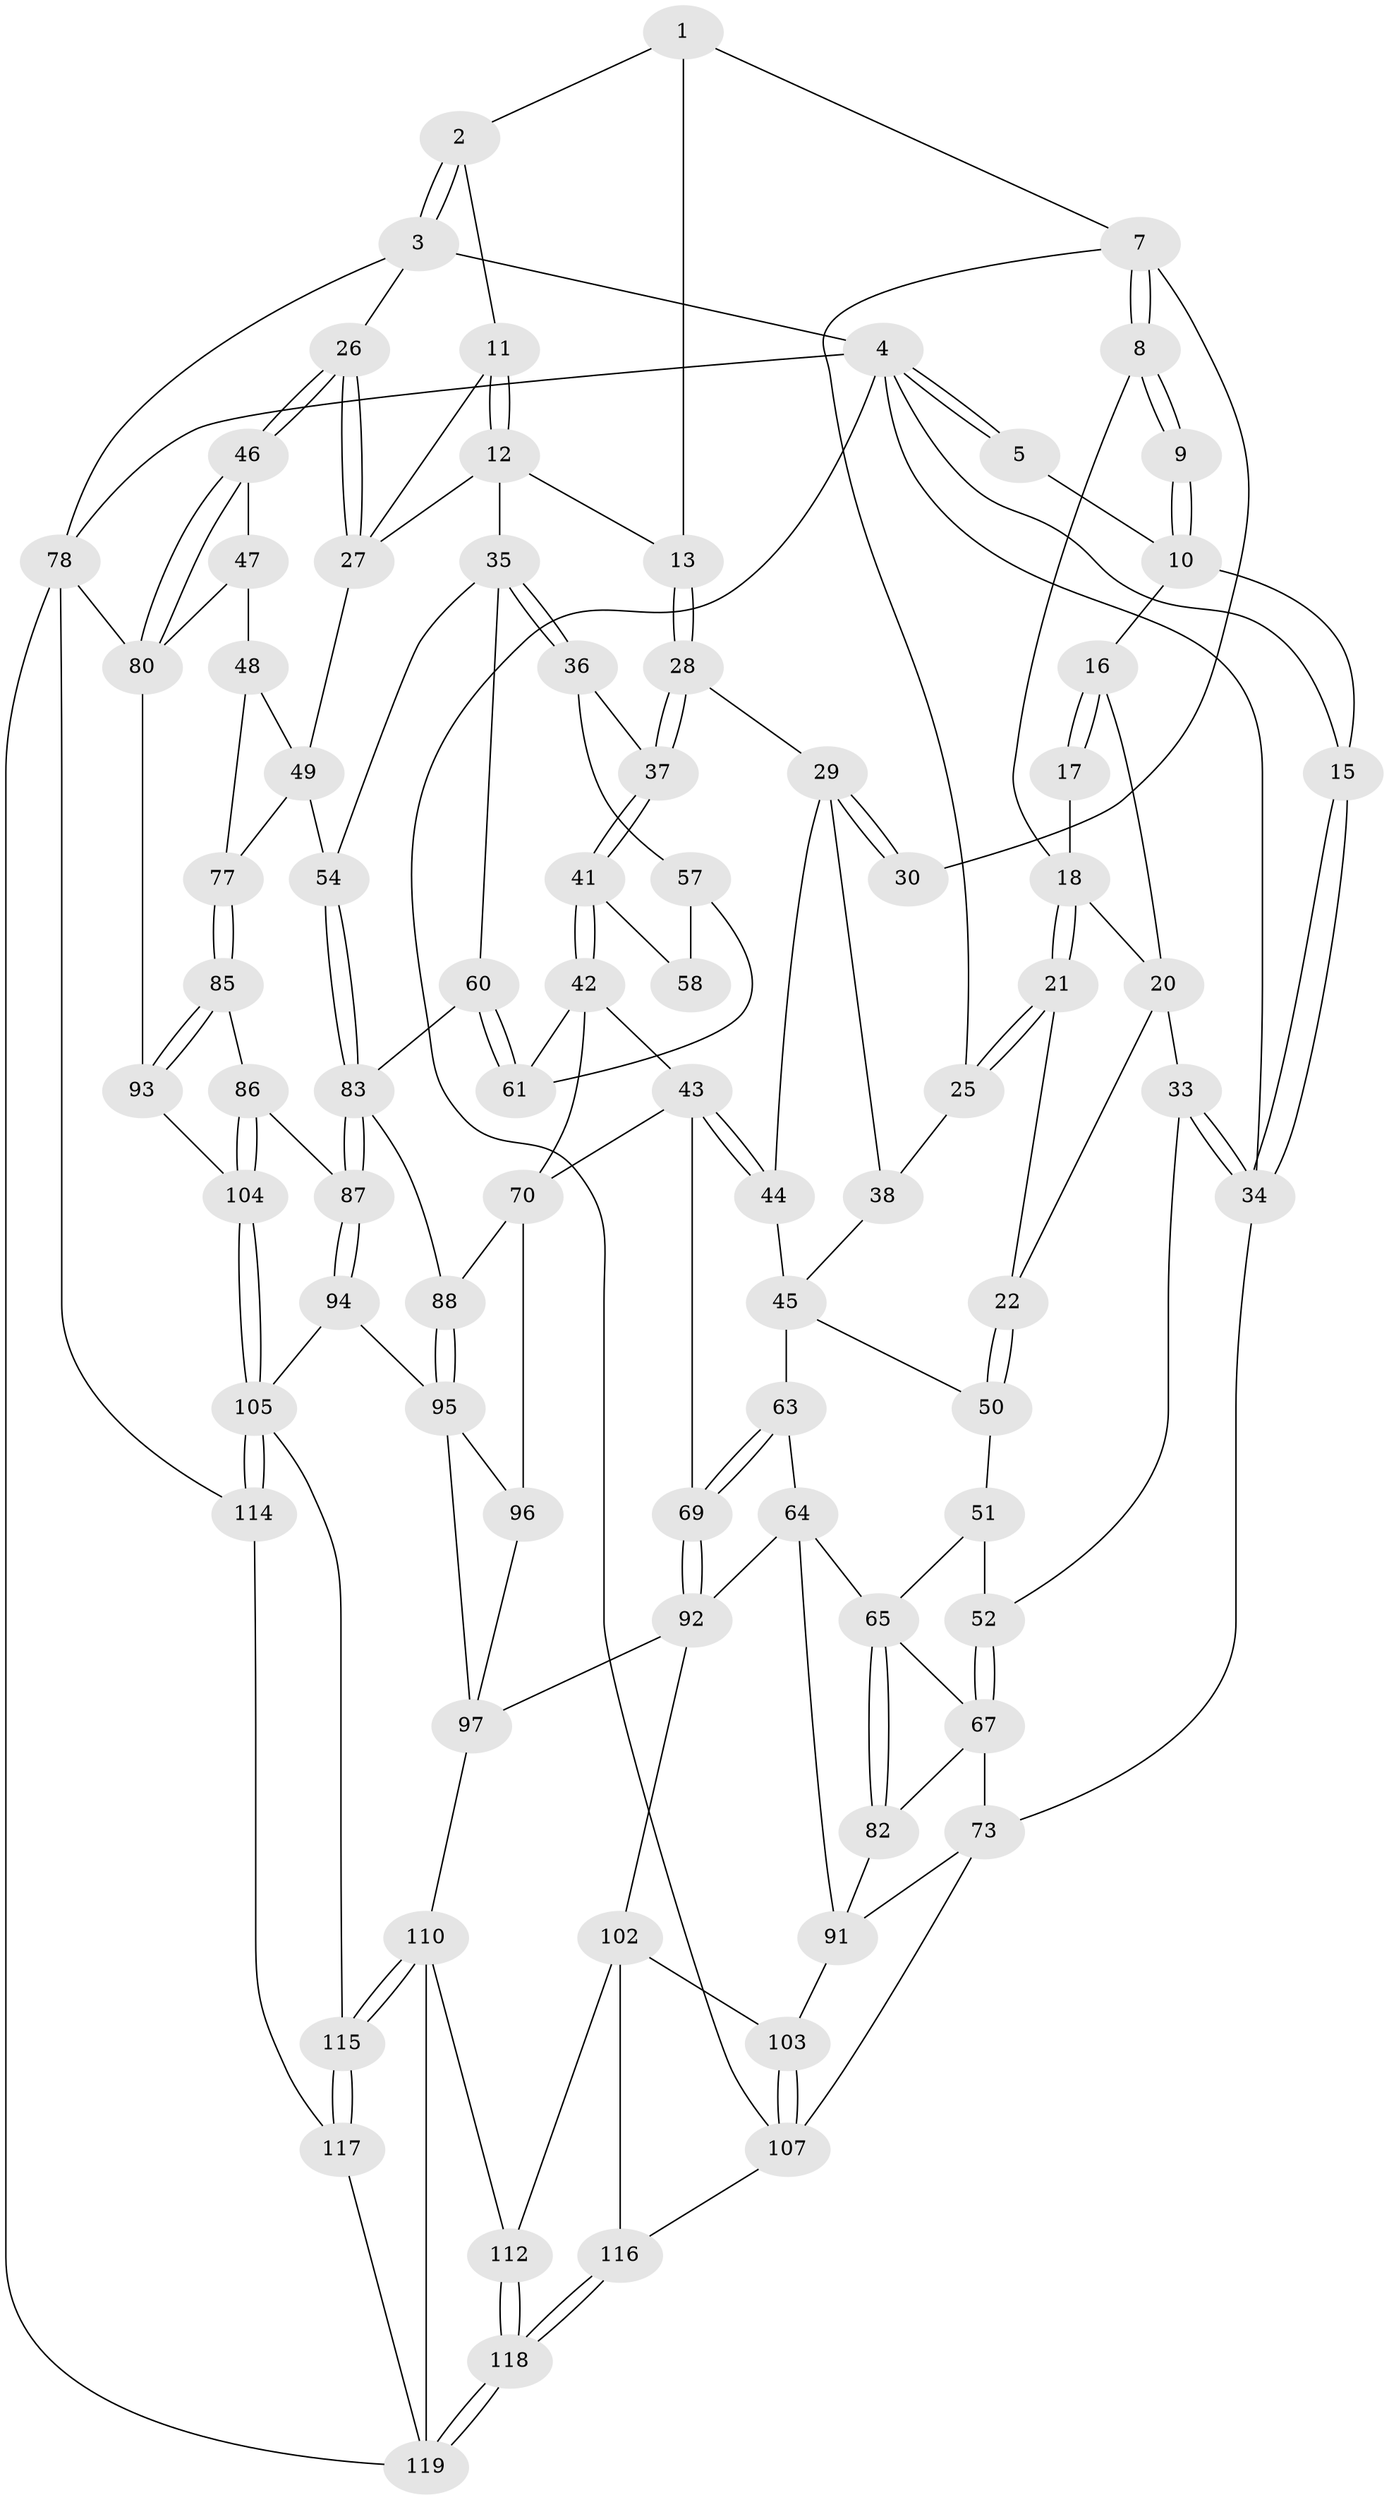 // Generated by graph-tools (version 1.1) at 2025/24/03/03/25 07:24:34]
// undirected, 84 vertices, 183 edges
graph export_dot {
graph [start="1"]
  node [color=gray90,style=filled];
  1 [pos="+0.5432757282333099+0",super="+6"];
  2 [pos="+0.7118976037192393+0"];
  3 [pos="+1+0"];
  4 [pos="+0+0",super="+81"];
  5 [pos="+0.2820827836232716+0"];
  7 [pos="+0.3316562335425213+0.10732635905780076",super="+24"];
  8 [pos="+0.29425900582679976+0.0771806963246114"];
  9 [pos="+0.28486879673483323+0.06693972215283842"];
  10 [pos="+0.28240884765852997+0.03940115001782386",super="+14"];
  11 [pos="+0.6891675174190138+0.10402769383907477"];
  12 [pos="+0.661586483107202+0.15726750646591856",super="+32"];
  13 [pos="+0.49794377920377125+0.10022712946348435"];
  15 [pos="+0+0"];
  16 [pos="+0.1420653630353676+0.10403319279013629"];
  17 [pos="+0.1822278257516141+0.09780137418593485"];
  18 [pos="+0.23102069112602117+0.16785845300164948",super="+19"];
  20 [pos="+0.16229162370527156+0.2005983063367876",super="+23"];
  21 [pos="+0.27114790140688727+0.25728508385456916"];
  22 [pos="+0.2095774620329131+0.25683991431707265"];
  25 [pos="+0.2926870996904682+0.26128348971307064"];
  26 [pos="+1+0"];
  27 [pos="+0.9411398549153432+0.07964348397239106",super="+31"];
  28 [pos="+0.48163283244292976+0.2019435280145977"];
  29 [pos="+0.46298380383012705+0.21073877198665053",super="+39"];
  30 [pos="+0.38426189599709537+0.21977429956784064"];
  33 [pos="+0+0.2839651174942427"];
  34 [pos="+0+0.27481772472449006",super="+74"];
  35 [pos="+0.6762986829440759+0.2385479836040553",super="+55"];
  36 [pos="+0.6523230215873697+0.25477452048155647"];
  37 [pos="+0.4829648185848346+0.20456245487407665"];
  38 [pos="+0.4042106777895395+0.2605247612066911",super="+40"];
  41 [pos="+0.5068565891002301+0.28692066191936666"];
  42 [pos="+0.4748058577591975+0.3323429843796988",super="+62"];
  43 [pos="+0.42426057782004173+0.35457285023584706",super="+68"];
  44 [pos="+0.40470056019728745+0.3365229527914979"];
  45 [pos="+0.3047945691647039+0.29349577530167265",super="+56"];
  46 [pos="+1+0.10729780093716314"];
  47 [pos="+0.909086734675995+0.3345329728190989",super="+75"];
  48 [pos="+0.8600319780551784+0.3431535509232991",super="+76"];
  49 [pos="+0.8484690210506043+0.34333666550905706",super="+53"];
  50 [pos="+0.17898847916804855+0.3174964782241196"];
  51 [pos="+0.17690913788433454+0.3210375858164752"];
  52 [pos="+0.09430435734791148+0.33256448714935205"];
  54 [pos="+0.7803665252410038+0.4008773104308483"];
  57 [pos="+0.6496331067985891+0.2573205225840227",super="+59"];
  58 [pos="+0.5195958142520227+0.2891724099271583"];
  60 [pos="+0.644168981891068+0.42594112258482175"];
  61 [pos="+0.5966955981817826+0.40217099263293166"];
  63 [pos="+0.2642970350194313+0.4148422165693306"];
  64 [pos="+0.2454453514914627+0.4217110731496396",super="+90"];
  65 [pos="+0.22141414318982905+0.41895363935214275",super="+66"];
  67 [pos="+0.14195746249086488+0.4021943439575606",super="+72"];
  69 [pos="+0.40322403375445454+0.4906525755333315"];
  70 [pos="+0.4881943351825477+0.5011660675015154",super="+71"];
  73 [pos="+0+0.5127031474665689",super="+101"];
  77 [pos="+0.8385046437559528+0.4965847940193729"];
  78 [pos="+1+1",super="+79"];
  80 [pos="+1+0.6391817136944724",super="+89"];
  82 [pos="+0.11000596149642582+0.5411551921473694"];
  83 [pos="+0.7249618344377462+0.5121586207182388",super="+84"];
  85 [pos="+0.8287442552492333+0.5144375690078521"];
  86 [pos="+0.792409182877282+0.5784701323201541"];
  87 [pos="+0.791883481092155+0.578679495804777"];
  88 [pos="+0.6188604701898679+0.5554471092305489"];
  91 [pos="+0.13525784772782387+0.5611759451905032",super="+100"];
  92 [pos="+0.24850491314155895+0.5812749015116601",super="+98"];
  93 [pos="+1+0.6261644889217818"];
  94 [pos="+0.7159166778251971+0.7054314554572914"];
  95 [pos="+0.637549030683544+0.6788664927419368",super="+99"];
  96 [pos="+0.43764633397877684+0.5192910771230038"];
  97 [pos="+0.33597410761489477+0.6622524501103054",super="+109"];
  102 [pos="+0.23223219976398163+0.7434856865777535",super="+113"];
  103 [pos="+0.2044858861791646+0.7484532039563343"];
  104 [pos="+0.9678992990556462+0.6288022139920283"];
  105 [pos="+0.7609026922223234+0.7548421212293642",super="+106"];
  107 [pos="+0+0.948958540021196",super="+108"];
  110 [pos="+0.4700236361218496+0.8116866298000115",super="+111"];
  112 [pos="+0.35600362869463337+0.8415596123280781"];
  114 [pos="+0.8401715088407532+0.8505352551529602"];
  115 [pos="+0.6118179885167093+0.900002458688651"];
  116 [pos="+0+1"];
  117 [pos="+0.6635775166810123+1"];
  118 [pos="+0.23849178809101873+1"];
  119 [pos="+0.4610860299466403+1",super="+120"];
  1 -- 2;
  1 -- 13;
  1 -- 7;
  2 -- 3;
  2 -- 3;
  2 -- 11;
  3 -- 4;
  3 -- 26;
  3 -- 78;
  4 -- 5;
  4 -- 5;
  4 -- 15;
  4 -- 107;
  4 -- 78;
  4 -- 34;
  5 -- 10;
  7 -- 8;
  7 -- 8;
  7 -- 25;
  7 -- 30;
  8 -- 9;
  8 -- 9;
  8 -- 18;
  9 -- 10;
  9 -- 10;
  10 -- 16;
  10 -- 15;
  11 -- 12;
  11 -- 12;
  11 -- 27;
  12 -- 13;
  12 -- 35;
  12 -- 27;
  13 -- 28;
  13 -- 28;
  15 -- 34;
  15 -- 34;
  16 -- 17;
  16 -- 17;
  16 -- 20;
  17 -- 18;
  18 -- 21;
  18 -- 21;
  18 -- 20;
  20 -- 33;
  20 -- 22;
  21 -- 22;
  21 -- 25;
  21 -- 25;
  22 -- 50;
  22 -- 50;
  25 -- 38;
  26 -- 27;
  26 -- 27;
  26 -- 46;
  26 -- 46;
  27 -- 49;
  28 -- 29;
  28 -- 37;
  28 -- 37;
  29 -- 30;
  29 -- 30;
  29 -- 44;
  29 -- 38;
  33 -- 34;
  33 -- 34;
  33 -- 52;
  34 -- 73;
  35 -- 36;
  35 -- 36;
  35 -- 60;
  35 -- 54;
  36 -- 37;
  36 -- 57;
  37 -- 41;
  37 -- 41;
  38 -- 45;
  41 -- 42;
  41 -- 42;
  41 -- 58;
  42 -- 43;
  42 -- 61;
  42 -- 70;
  43 -- 44;
  43 -- 44;
  43 -- 69;
  43 -- 70;
  44 -- 45;
  45 -- 50;
  45 -- 63;
  46 -- 47;
  46 -- 80;
  46 -- 80;
  47 -- 48 [weight=2];
  47 -- 80;
  48 -- 49;
  48 -- 77;
  49 -- 77;
  49 -- 54;
  50 -- 51;
  51 -- 52;
  51 -- 65;
  52 -- 67;
  52 -- 67;
  54 -- 83;
  54 -- 83;
  57 -- 58 [weight=2];
  57 -- 61;
  60 -- 61;
  60 -- 61;
  60 -- 83;
  63 -- 64;
  63 -- 69;
  63 -- 69;
  64 -- 65;
  64 -- 91;
  64 -- 92;
  65 -- 82;
  65 -- 82;
  65 -- 67;
  67 -- 73;
  67 -- 82;
  69 -- 92;
  69 -- 92;
  70 -- 88;
  70 -- 96;
  73 -- 107;
  73 -- 91;
  77 -- 85;
  77 -- 85;
  78 -- 119;
  78 -- 80;
  78 -- 114;
  80 -- 93;
  82 -- 91;
  83 -- 87;
  83 -- 87;
  83 -- 88;
  85 -- 86;
  85 -- 93;
  85 -- 93;
  86 -- 87;
  86 -- 104;
  86 -- 104;
  87 -- 94;
  87 -- 94;
  88 -- 95;
  88 -- 95;
  91 -- 103;
  92 -- 97;
  92 -- 102;
  93 -- 104;
  94 -- 95;
  94 -- 105;
  95 -- 96;
  95 -- 97;
  96 -- 97;
  97 -- 110;
  102 -- 103;
  102 -- 112;
  102 -- 116;
  103 -- 107;
  103 -- 107;
  104 -- 105;
  104 -- 105;
  105 -- 114;
  105 -- 114;
  105 -- 115;
  107 -- 116;
  110 -- 115;
  110 -- 115;
  110 -- 112;
  110 -- 119;
  112 -- 118;
  112 -- 118;
  114 -- 117;
  115 -- 117;
  115 -- 117;
  116 -- 118;
  116 -- 118;
  117 -- 119;
  118 -- 119;
  118 -- 119;
}
